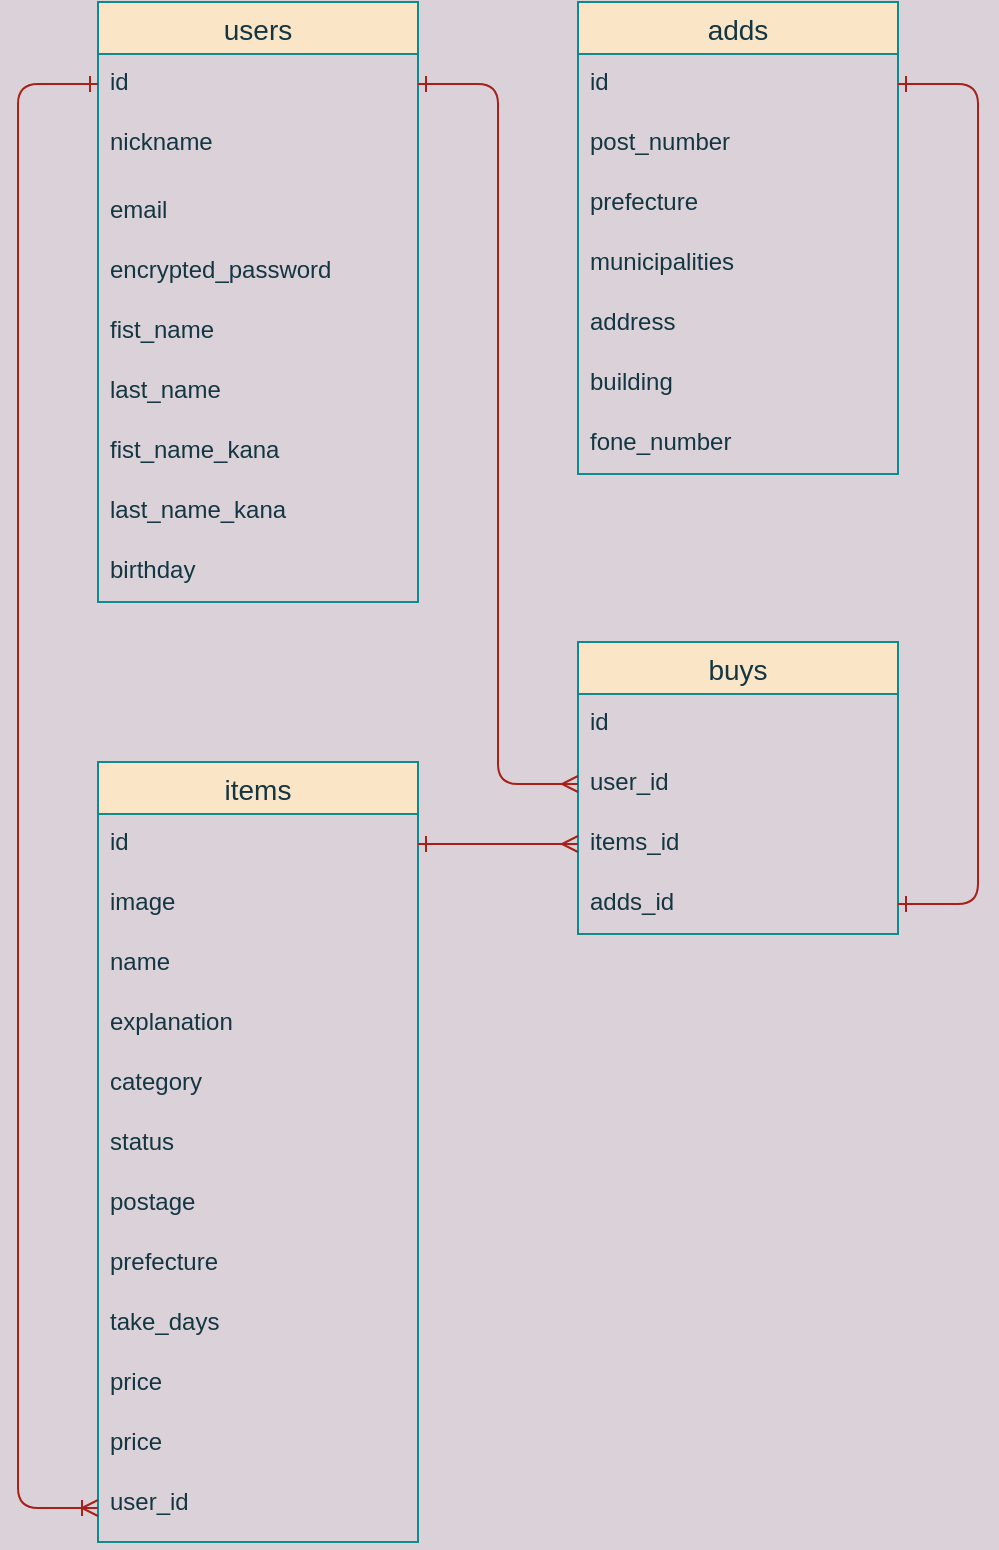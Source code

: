 <mxfile>
    <diagram id="jfub_LGh2bxSskpFsz8H" name="ページ1">
        <mxGraphModel dx="940" dy="420" grid="1" gridSize="10" guides="1" tooltips="1" connect="1" arrows="1" fold="1" page="1" pageScale="1" pageWidth="827" pageHeight="1169" background="#DAD2D8" math="0" shadow="0">
            <root>
                <mxCell id="0"/>
                <mxCell id="1" parent="0"/>
                <mxCell id="13" value="users" style="swimlane;fontStyle=0;childLayout=stackLayout;horizontal=1;startSize=26;horizontalStack=0;resizeParent=1;resizeParentMax=0;resizeLast=0;collapsible=1;marginBottom=0;align=center;fontSize=14;fillColor=#FAE5C7;strokeColor=#0F8B8D;fontColor=#143642;" vertex="1" parent="1">
                    <mxGeometry x="80" y="40" width="160" height="300" as="geometry"/>
                </mxCell>
                <mxCell id="14" value="id" style="text;strokeColor=none;fillColor=none;spacingLeft=4;spacingRight=4;overflow=hidden;rotatable=0;points=[[0,0.5],[1,0.5]];portConstraint=eastwest;fontSize=12;fontColor=#143642;" vertex="1" parent="13">
                    <mxGeometry y="26" width="160" height="30" as="geometry"/>
                </mxCell>
                <mxCell id="40" value="nickname" style="text;strokeColor=none;fillColor=none;spacingLeft=4;spacingRight=4;overflow=hidden;rotatable=0;points=[[0,0.5],[1,0.5]];portConstraint=eastwest;fontSize=12;fontColor=#143642;" vertex="1" parent="13">
                    <mxGeometry y="56" width="160" height="34" as="geometry"/>
                </mxCell>
                <mxCell id="15" value="email" style="text;strokeColor=none;fillColor=none;spacingLeft=4;spacingRight=4;overflow=hidden;rotatable=0;points=[[0,0.5],[1,0.5]];portConstraint=eastwest;fontSize=12;fontColor=#143642;" vertex="1" parent="13">
                    <mxGeometry y="90" width="160" height="30" as="geometry"/>
                </mxCell>
                <mxCell id="19" value="encrypted_password" style="text;strokeColor=none;fillColor=none;spacingLeft=4;spacingRight=4;overflow=hidden;rotatable=0;points=[[0,0.5],[1,0.5]];portConstraint=eastwest;fontSize=12;fontColor=#143642;" vertex="1" parent="13">
                    <mxGeometry y="120" width="160" height="30" as="geometry"/>
                </mxCell>
                <mxCell id="21" value="fist_name" style="text;strokeColor=none;fillColor=none;spacingLeft=4;spacingRight=4;overflow=hidden;rotatable=0;points=[[0,0.5],[1,0.5]];portConstraint=eastwest;fontSize=12;fontColor=#143642;" vertex="1" parent="13">
                    <mxGeometry y="150" width="160" height="30" as="geometry"/>
                </mxCell>
                <mxCell id="20" value="last_name" style="text;strokeColor=none;fillColor=none;spacingLeft=4;spacingRight=4;overflow=hidden;rotatable=0;points=[[0,0.5],[1,0.5]];portConstraint=eastwest;fontSize=12;fontColor=#143642;" vertex="1" parent="13">
                    <mxGeometry y="180" width="160" height="30" as="geometry"/>
                </mxCell>
                <mxCell id="24" value="fist_name_kana" style="text;strokeColor=none;fillColor=none;spacingLeft=4;spacingRight=4;overflow=hidden;rotatable=0;points=[[0,0.5],[1,0.5]];portConstraint=eastwest;fontSize=12;fontColor=#143642;" vertex="1" parent="13">
                    <mxGeometry y="210" width="160" height="30" as="geometry"/>
                </mxCell>
                <mxCell id="25" value="last_name_kana" style="text;strokeColor=none;fillColor=none;spacingLeft=4;spacingRight=4;overflow=hidden;rotatable=0;points=[[0,0.5],[1,0.5]];portConstraint=eastwest;fontSize=12;fontColor=#143642;" vertex="1" parent="13">
                    <mxGeometry y="240" width="160" height="30" as="geometry"/>
                </mxCell>
                <mxCell id="16" value="birthday" style="text;strokeColor=none;fillColor=none;spacingLeft=4;spacingRight=4;overflow=hidden;rotatable=0;points=[[0,0.5],[1,0.5]];portConstraint=eastwest;fontSize=12;fontColor=#143642;" vertex="1" parent="13">
                    <mxGeometry y="270" width="160" height="30" as="geometry"/>
                </mxCell>
                <mxCell id="27" value="items" style="swimlane;fontStyle=0;childLayout=stackLayout;horizontal=1;startSize=26;horizontalStack=0;resizeParent=1;resizeParentMax=0;resizeLast=0;collapsible=1;marginBottom=0;align=center;fontSize=14;fillColor=#FAE5C7;strokeColor=#0F8B8D;fontColor=#143642;" vertex="1" parent="1">
                    <mxGeometry x="80" y="420" width="160" height="390" as="geometry"/>
                </mxCell>
                <mxCell id="28" value="id" style="text;strokeColor=none;fillColor=none;spacingLeft=4;spacingRight=4;overflow=hidden;rotatable=0;points=[[0,0.5],[1,0.5]];portConstraint=eastwest;fontSize=12;fontColor=#143642;" vertex="1" parent="27">
                    <mxGeometry y="26" width="160" height="30" as="geometry"/>
                </mxCell>
                <mxCell id="42" value="image" style="text;strokeColor=none;fillColor=none;spacingLeft=4;spacingRight=4;overflow=hidden;rotatable=0;points=[[0,0.5],[1,0.5]];portConstraint=eastwest;fontSize=12;fontColor=#143642;" vertex="1" parent="27">
                    <mxGeometry y="56" width="160" height="30" as="geometry"/>
                </mxCell>
                <mxCell id="29" value="name" style="text;strokeColor=none;fillColor=none;spacingLeft=4;spacingRight=4;overflow=hidden;rotatable=0;points=[[0,0.5],[1,0.5]];portConstraint=eastwest;fontSize=12;fontColor=#143642;" vertex="1" parent="27">
                    <mxGeometry y="86" width="160" height="30" as="geometry"/>
                </mxCell>
                <mxCell id="30" value="explanation" style="text;strokeColor=none;fillColor=none;spacingLeft=4;spacingRight=4;overflow=hidden;rotatable=0;points=[[0,0.5],[1,0.5]];portConstraint=eastwest;fontSize=12;fontColor=#143642;" vertex="1" parent="27">
                    <mxGeometry y="116" width="160" height="30" as="geometry"/>
                </mxCell>
                <mxCell id="31" value="category" style="text;strokeColor=none;fillColor=none;spacingLeft=4;spacingRight=4;overflow=hidden;rotatable=0;points=[[0,0.5],[1,0.5]];portConstraint=eastwest;fontSize=12;fontColor=#143642;" vertex="1" parent="27">
                    <mxGeometry y="146" width="160" height="30" as="geometry"/>
                </mxCell>
                <mxCell id="32" value="status" style="text;strokeColor=none;fillColor=none;spacingLeft=4;spacingRight=4;overflow=hidden;rotatable=0;points=[[0,0.5],[1,0.5]];portConstraint=eastwest;fontSize=12;fontColor=#143642;" vertex="1" parent="27">
                    <mxGeometry y="176" width="160" height="30" as="geometry"/>
                </mxCell>
                <mxCell id="33" value="postage" style="text;strokeColor=none;fillColor=none;spacingLeft=4;spacingRight=4;overflow=hidden;rotatable=0;points=[[0,0.5],[1,0.5]];portConstraint=eastwest;fontSize=12;fontColor=#143642;" vertex="1" parent="27">
                    <mxGeometry y="206" width="160" height="30" as="geometry"/>
                </mxCell>
                <mxCell id="34" value="prefecture" style="text;strokeColor=none;fillColor=none;spacingLeft=4;spacingRight=4;overflow=hidden;rotatable=0;points=[[0,0.5],[1,0.5]];portConstraint=eastwest;fontSize=12;fontColor=#143642;" vertex="1" parent="27">
                    <mxGeometry y="236" width="160" height="30" as="geometry"/>
                </mxCell>
                <mxCell id="35" value="take_days" style="text;strokeColor=none;fillColor=none;spacingLeft=4;spacingRight=4;overflow=hidden;rotatable=0;points=[[0,0.5],[1,0.5]];portConstraint=eastwest;fontSize=12;fontColor=#143642;" vertex="1" parent="27">
                    <mxGeometry y="266" width="160" height="30" as="geometry"/>
                </mxCell>
                <mxCell id="99" value="price" style="text;strokeColor=none;fillColor=none;spacingLeft=4;spacingRight=4;overflow=hidden;rotatable=0;points=[[0,0.5],[1,0.5]];portConstraint=eastwest;fontSize=12;fontColor=#143642;" vertex="1" parent="27">
                    <mxGeometry y="296" width="160" height="30" as="geometry"/>
                </mxCell>
                <mxCell id="36" value="price" style="text;strokeColor=none;fillColor=none;spacingLeft=4;spacingRight=4;overflow=hidden;rotatable=0;points=[[0,0.5],[1,0.5]];portConstraint=eastwest;fontSize=12;fontColor=#143642;" vertex="1" parent="27">
                    <mxGeometry y="326" width="160" height="30" as="geometry"/>
                </mxCell>
                <mxCell id="38" value="user_id" style="text;strokeColor=none;fillColor=none;spacingLeft=4;spacingRight=4;overflow=hidden;rotatable=0;points=[[0,0.5],[1,0.5]];portConstraint=eastwest;fontSize=12;fontColor=#143642;" vertex="1" parent="27">
                    <mxGeometry y="356" width="160" height="34" as="geometry"/>
                </mxCell>
                <mxCell id="43" value="buys" style="swimlane;fontStyle=0;childLayout=stackLayout;horizontal=1;startSize=26;horizontalStack=0;resizeParent=1;resizeParentMax=0;resizeLast=0;collapsible=1;marginBottom=0;align=center;fontSize=14;fillColor=#FAE5C7;strokeColor=#0F8B8D;fontColor=#143642;" vertex="1" parent="1">
                    <mxGeometry x="320" y="360" width="160" height="146" as="geometry"/>
                </mxCell>
                <mxCell id="44" value="id" style="text;strokeColor=none;fillColor=none;spacingLeft=4;spacingRight=4;overflow=hidden;rotatable=0;points=[[0,0.5],[1,0.5]];portConstraint=eastwest;fontSize=12;fontColor=#143642;" vertex="1" parent="43">
                    <mxGeometry y="26" width="160" height="30" as="geometry"/>
                </mxCell>
                <mxCell id="80" value="user_id&#10;" style="text;strokeColor=none;fillColor=none;spacingLeft=4;spacingRight=4;overflow=hidden;rotatable=0;points=[[0,0.5],[1,0.5]];portConstraint=eastwest;fontSize=12;fontColor=#143642;" vertex="1" parent="43">
                    <mxGeometry y="56" width="160" height="30" as="geometry"/>
                </mxCell>
                <mxCell id="51" value="items_id&#10;" style="text;strokeColor=none;fillColor=none;spacingLeft=4;spacingRight=4;overflow=hidden;rotatable=0;points=[[0,0.5],[1,0.5]];portConstraint=eastwest;fontSize=12;fontColor=#143642;" vertex="1" parent="43">
                    <mxGeometry y="86" width="160" height="30" as="geometry"/>
                </mxCell>
                <mxCell id="52" value="adds_id" style="text;strokeColor=none;fillColor=none;spacingLeft=4;spacingRight=4;overflow=hidden;rotatable=0;points=[[0,0.5],[1,0.5]];portConstraint=eastwest;fontSize=12;fontColor=#143642;" vertex="1" parent="43">
                    <mxGeometry y="116" width="160" height="30" as="geometry"/>
                </mxCell>
                <mxCell id="63" style="edgeStyle=orthogonalEdgeStyle;orthogonalLoop=1;jettySize=auto;html=1;exitX=0;exitY=0.5;exitDx=0;exitDy=0;entryX=0;entryY=0.5;entryDx=0;entryDy=0;startArrow=ERone;startFill=0;endArrow=ERoneToMany;endFill=0;strokeColor=#A8201A;fontColor=#143642;labelBackgroundColor=#DAD2D8;" edge="1" parent="1" source="14" target="38">
                    <mxGeometry relative="1" as="geometry">
                        <Array as="points">
                            <mxPoint x="40" y="81"/>
                            <mxPoint x="40" y="793"/>
                        </Array>
                    </mxGeometry>
                </mxCell>
                <mxCell id="64" value="adds" style="swimlane;fontStyle=0;childLayout=stackLayout;horizontal=1;startSize=26;horizontalStack=0;resizeParent=1;resizeParentMax=0;resizeLast=0;collapsible=1;marginBottom=0;align=center;fontSize=14;fillColor=#FAE5C7;strokeColor=#0F8B8D;fontColor=#143642;" vertex="1" parent="1">
                    <mxGeometry x="320" y="40" width="160" height="236" as="geometry"/>
                </mxCell>
                <mxCell id="65" value="id" style="text;strokeColor=none;fillColor=none;spacingLeft=4;spacingRight=4;overflow=hidden;rotatable=0;points=[[0,0.5],[1,0.5]];portConstraint=eastwest;fontSize=12;fontColor=#143642;" vertex="1" parent="64">
                    <mxGeometry y="26" width="160" height="30" as="geometry"/>
                </mxCell>
                <mxCell id="66" value="post_number" style="text;strokeColor=none;fillColor=none;spacingLeft=4;spacingRight=4;overflow=hidden;rotatable=0;points=[[0,0.5],[1,0.5]];portConstraint=eastwest;fontSize=12;fontColor=#143642;" vertex="1" parent="64">
                    <mxGeometry y="56" width="160" height="30" as="geometry"/>
                </mxCell>
                <mxCell id="67" value="prefecture" style="text;strokeColor=none;fillColor=none;spacingLeft=4;spacingRight=4;overflow=hidden;rotatable=0;points=[[0,0.5],[1,0.5]];portConstraint=eastwest;fontSize=12;fontColor=#143642;" vertex="1" parent="64">
                    <mxGeometry y="86" width="160" height="30" as="geometry"/>
                </mxCell>
                <mxCell id="68" value="municipalities" style="text;strokeColor=none;fillColor=none;spacingLeft=4;spacingRight=4;overflow=hidden;rotatable=0;points=[[0,0.5],[1,0.5]];portConstraint=eastwest;fontSize=12;fontColor=#143642;" vertex="1" parent="64">
                    <mxGeometry y="116" width="160" height="30" as="geometry"/>
                </mxCell>
                <mxCell id="69" value="address" style="text;strokeColor=none;fillColor=none;spacingLeft=4;spacingRight=4;overflow=hidden;rotatable=0;points=[[0,0.5],[1,0.5]];portConstraint=eastwest;fontSize=12;fontColor=#143642;" vertex="1" parent="64">
                    <mxGeometry y="146" width="160" height="30" as="geometry"/>
                </mxCell>
                <mxCell id="70" value="building" style="text;strokeColor=none;fillColor=none;spacingLeft=4;spacingRight=4;overflow=hidden;rotatable=0;points=[[0,0.5],[1,0.5]];portConstraint=eastwest;fontSize=12;fontColor=#143642;" vertex="1" parent="64">
                    <mxGeometry y="176" width="160" height="30" as="geometry"/>
                </mxCell>
                <mxCell id="71" value="fone_number" style="text;strokeColor=none;fillColor=none;spacingLeft=4;spacingRight=4;overflow=hidden;rotatable=0;points=[[0,0.5],[1,0.5]];portConstraint=eastwest;fontSize=12;fontColor=#143642;" vertex="1" parent="64">
                    <mxGeometry y="206" width="160" height="30" as="geometry"/>
                </mxCell>
                <mxCell id="97" style="edgeStyle=orthogonalEdgeStyle;orthogonalLoop=1;jettySize=auto;html=1;exitX=1;exitY=0.5;exitDx=0;exitDy=0;entryX=0;entryY=0.5;entryDx=0;entryDy=0;startArrow=ERone;startFill=0;endArrow=ERmany;endFill=0;strokeColor=#A8201A;fontColor=#143642;labelBackgroundColor=#DAD2D8;" edge="1" parent="1" source="28" target="51">
                    <mxGeometry relative="1" as="geometry"/>
                </mxCell>
                <mxCell id="98" style="edgeStyle=orthogonalEdgeStyle;orthogonalLoop=1;jettySize=auto;html=1;exitX=1;exitY=0.5;exitDx=0;exitDy=0;entryX=0;entryY=0.5;entryDx=0;entryDy=0;startArrow=ERone;startFill=0;endArrow=ERmany;endFill=0;strokeColor=#A8201A;fontColor=#143642;labelBackgroundColor=#DAD2D8;" edge="1" parent="1" source="14" target="80">
                    <mxGeometry relative="1" as="geometry"/>
                </mxCell>
                <mxCell id="100" style="edgeStyle=orthogonalEdgeStyle;orthogonalLoop=1;jettySize=auto;html=1;exitX=1;exitY=0.5;exitDx=0;exitDy=0;entryX=1;entryY=0.5;entryDx=0;entryDy=0;startArrow=ERone;startFill=0;endArrow=ERone;endFill=0;strokeColor=#A8201A;fontColor=#143642;labelBackgroundColor=#DAD2D8;" edge="1" parent="1" source="65" target="52">
                    <mxGeometry relative="1" as="geometry">
                        <Array as="points">
                            <mxPoint x="520" y="81"/>
                            <mxPoint x="520" y="491"/>
                        </Array>
                    </mxGeometry>
                </mxCell>
            </root>
        </mxGraphModel>
    </diagram>
</mxfile>